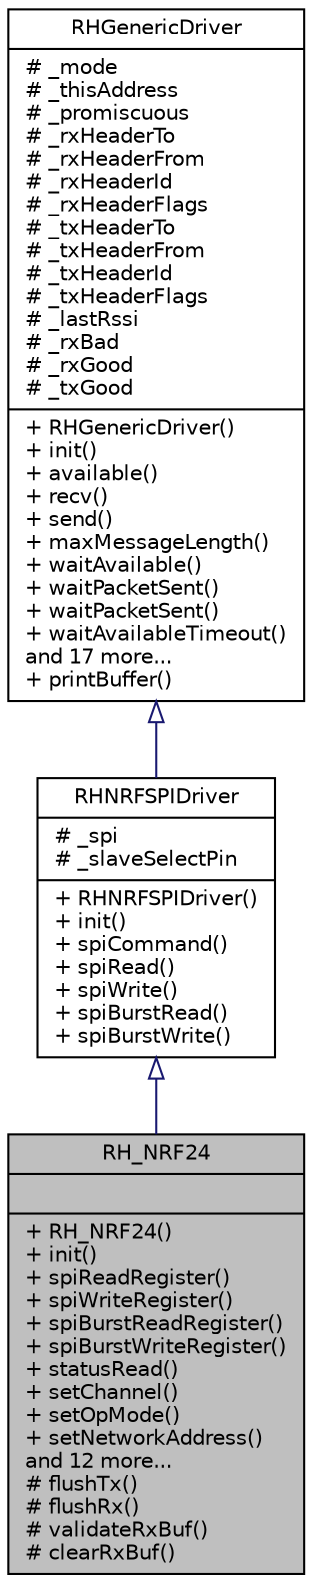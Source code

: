digraph "RH_NRF24"
{
 // LATEX_PDF_SIZE
  edge [fontname="Helvetica",fontsize="10",labelfontname="Helvetica",labelfontsize="10"];
  node [fontname="Helvetica",fontsize="10",shape=record];
  Node1 [label="{RH_NRF24\n||+ RH_NRF24()\l+ init()\l+ spiReadRegister()\l+ spiWriteRegister()\l+ spiBurstReadRegister()\l+ spiBurstWriteRegister()\l+ statusRead()\l+ setChannel()\l+ setOpMode()\l+ setNetworkAddress()\land 12 more...\l# flushTx()\l# flushRx()\l# validateRxBuf()\l# clearRxBuf()\l}",height=0.2,width=0.4,color="black", fillcolor="grey75", style="filled", fontcolor="black",tooltip="Send and receive addressed, reliable, acknowledged datagrams by nRF24L01 and compatible transceivers."];
  Node2 -> Node1 [dir="back",color="midnightblue",fontsize="10",style="solid",arrowtail="onormal",fontname="Helvetica"];
  Node2 [label="{RHNRFSPIDriver\n|# _spi\l# _slaveSelectPin\l|+ RHNRFSPIDriver()\l+ init()\l+ spiCommand()\l+ spiRead()\l+ spiWrite()\l+ spiBurstRead()\l+ spiBurstWrite()\l}",height=0.2,width=0.4,color="black", fillcolor="white", style="filled",URL="$class_r_h_n_r_f_s_p_i_driver.html",tooltip="Base class for a RadioHead driver that use the SPI bus to communicate with its transport hardware."];
  Node3 -> Node2 [dir="back",color="midnightblue",fontsize="10",style="solid",arrowtail="onormal",fontname="Helvetica"];
  Node3 [label="{RHGenericDriver\n|# _mode\l# _thisAddress\l# _promiscuous\l# _rxHeaderTo\l# _rxHeaderFrom\l# _rxHeaderId\l# _rxHeaderFlags\l# _txHeaderTo\l# _txHeaderFrom\l# _txHeaderId\l# _txHeaderFlags\l# _lastRssi\l# _rxBad\l# _rxGood\l# _txGood\l|+ RHGenericDriver()\l+ init()\l+ available()\l+ recv()\l+ send()\l+ maxMessageLength()\l+ waitAvailable()\l+ waitPacketSent()\l+ waitPacketSent()\l+ waitAvailableTimeout()\land 17 more...\l+ printBuffer()\l}",height=0.2,width=0.4,color="black", fillcolor="white", style="filled",URL="$class_r_h_generic_driver.html",tooltip="Abstract base class for a RadioHead driver."];
}
